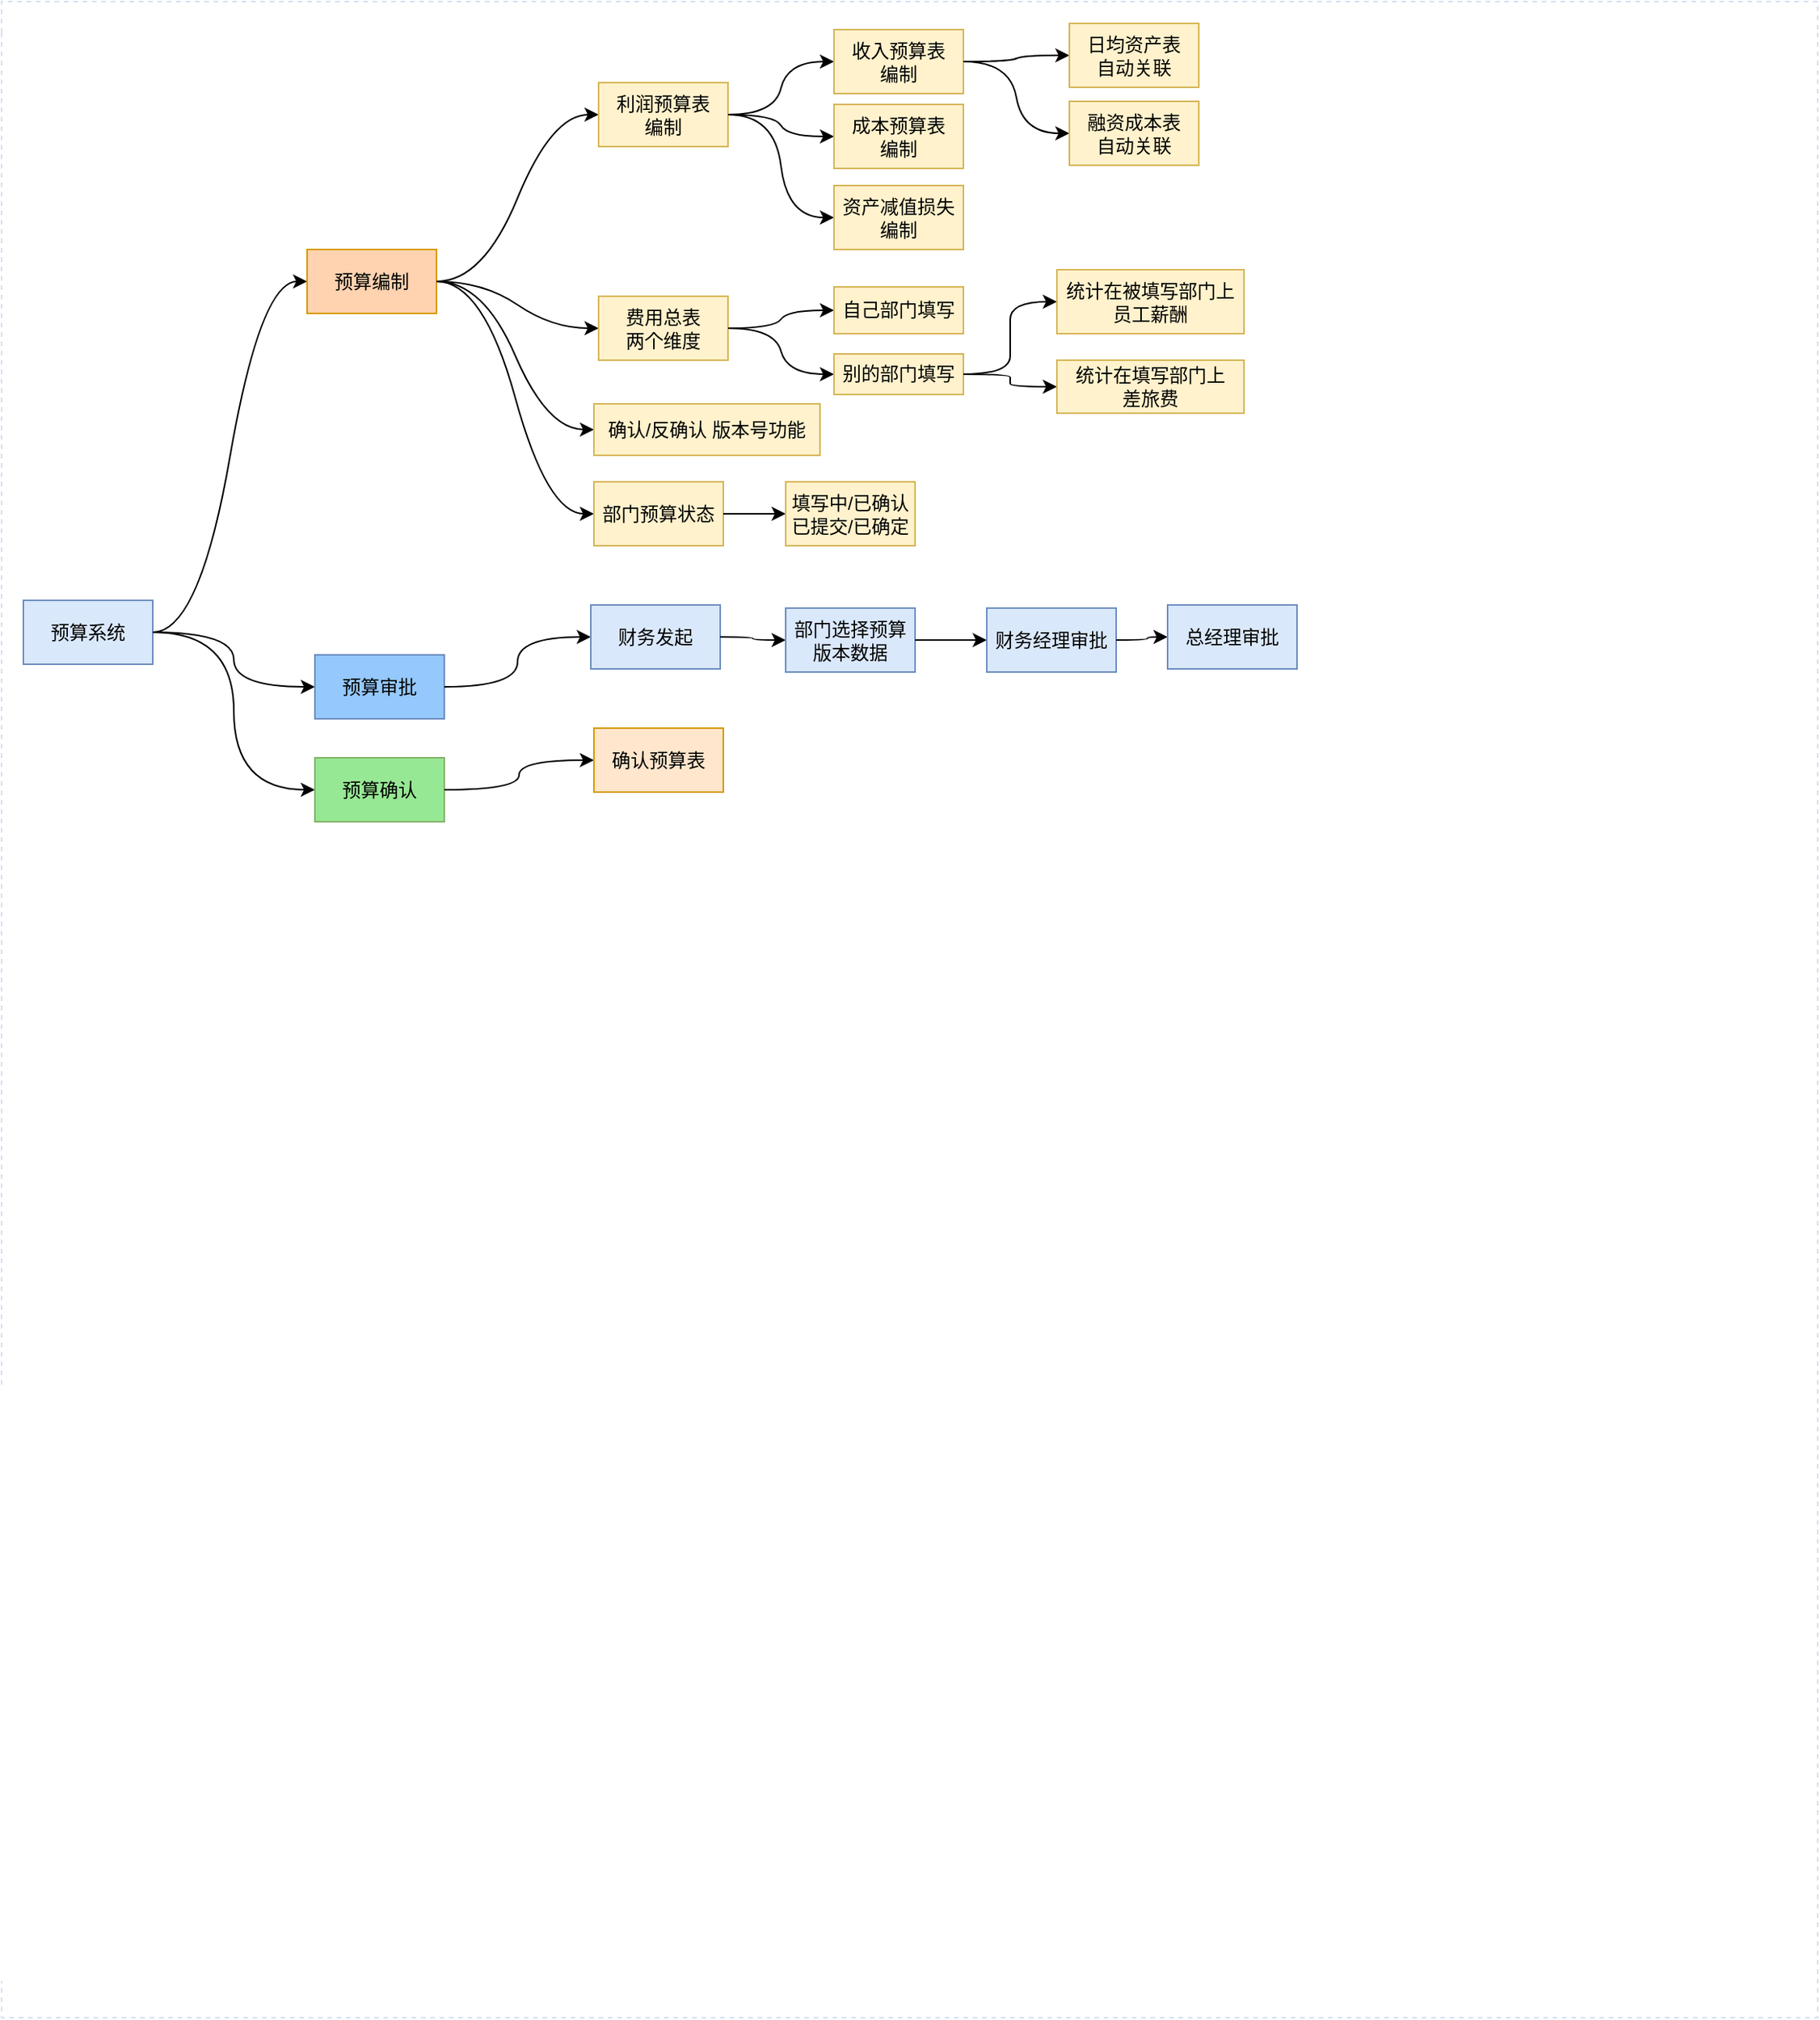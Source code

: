 <mxfile border="50" scale="3" compressed="false" locked="false" version="24.7.6">
  <diagram name="Blank" id="YmL12bMKpDGza6XwsDPr">
    <mxGraphModel dx="1355" dy="1426" grid="0" gridSize="10" guides="1" tooltips="1" connect="1" arrows="1" fold="1" page="0" pageScale="1" pageWidth="827" pageHeight="1169" background="none" math="1" shadow="0">
      <root>
        <mxCell id="X5NqExCQtvZxIxQ7pmgY-0" />
        <mxCell id="1" parent="X5NqExCQtvZxIxQ7pmgY-0" />
        <mxCell id="Gr0Zq-AI6Quabplr0KPa-179" value="" style="swimlane;html=1;startSize=20;horizontal=1;containerType=tree;labelBackgroundColor=none;strokeColor=#D4E1F5;strokeWidth=1;fillColor=none;fontFamily=Comic Sans MS;fontSize=9;swimlaneLine=0;dashed=1;collapsible=0;swimlaneFillColor=default;" parent="1" vertex="1">
          <mxGeometry x="-190" y="-625" width="1165" height="1293" as="geometry" />
        </mxCell>
        <mxCell id="Liw7ZN7XDZ7YaYjhqiWV-25" value="预算系统" style="rounded=0;whiteSpace=wrap;html=1;fillColor=#dae8fc;strokeColor=#6c8ebf;" parent="Gr0Zq-AI6Quabplr0KPa-179" vertex="1">
          <mxGeometry x="14" y="384" width="83" height="41" as="geometry" />
        </mxCell>
        <mxCell id="Liw7ZN7XDZ7YaYjhqiWV-26" value="" style="edgeStyle=entityRelationEdgeStyle;rounded=0;orthogonalLoop=1;jettySize=auto;html=1;curved=1;" parent="Gr0Zq-AI6Quabplr0KPa-179" source="Liw7ZN7XDZ7YaYjhqiWV-25" target="Liw7ZN7XDZ7YaYjhqiWV-27" edge="1">
          <mxGeometry relative="1" as="geometry" />
        </mxCell>
        <mxCell id="Liw7ZN7XDZ7YaYjhqiWV-27" value="预算编制" style="rounded=0;whiteSpace=wrap;html=1;fillColor=#FFD2B0;strokeColor=#d79b00;" parent="Gr0Zq-AI6Quabplr0KPa-179" vertex="1">
          <mxGeometry x="196" y="159" width="83" height="41" as="geometry" />
        </mxCell>
        <mxCell id="Liw7ZN7XDZ7YaYjhqiWV-28" value="" style="edgeStyle=orthogonalEdgeStyle;rounded=0;orthogonalLoop=1;jettySize=auto;html=1;curved=1;" parent="Gr0Zq-AI6Quabplr0KPa-179" source="Liw7ZN7XDZ7YaYjhqiWV-25" target="Liw7ZN7XDZ7YaYjhqiWV-29" edge="1">
          <mxGeometry relative="1" as="geometry" />
        </mxCell>
        <mxCell id="Liw7ZN7XDZ7YaYjhqiWV-29" value="预算审批" style="rounded=0;whiteSpace=wrap;html=1;fillColor=#95C8FC;strokeColor=#6c8ebf;" parent="Gr0Zq-AI6Quabplr0KPa-179" vertex="1">
          <mxGeometry x="201" y="419.0" width="83" height="41" as="geometry" />
        </mxCell>
        <mxCell id="Liw7ZN7XDZ7YaYjhqiWV-30" value="" style="edgeStyle=orthogonalEdgeStyle;rounded=0;orthogonalLoop=1;jettySize=auto;html=1;curved=1;entryX=0;entryY=0.5;entryDx=0;entryDy=0;" parent="Gr0Zq-AI6Quabplr0KPa-179" source="Liw7ZN7XDZ7YaYjhqiWV-25" target="Liw7ZN7XDZ7YaYjhqiWV-31" edge="1">
          <mxGeometry relative="1" as="geometry" />
        </mxCell>
        <mxCell id="Liw7ZN7XDZ7YaYjhqiWV-31" value="预算确认" style="rounded=0;whiteSpace=wrap;html=1;fillColor=#97E894;strokeColor=#82b366;" parent="Gr0Zq-AI6Quabplr0KPa-179" vertex="1">
          <mxGeometry x="201" y="485.0" width="83" height="41" as="geometry" />
        </mxCell>
        <mxCell id="Xso-ELONYzY4eR0CgQhz-1" value="" style="edgeStyle=entityRelationEdgeStyle;rounded=0;orthogonalLoop=1;jettySize=auto;html=1;curved=1;" edge="1" target="Xso-ELONYzY4eR0CgQhz-2" source="Liw7ZN7XDZ7YaYjhqiWV-27" parent="Gr0Zq-AI6Quabplr0KPa-179">
          <mxGeometry relative="1" as="geometry">
            <mxPoint x="54" y="511" as="sourcePoint" />
          </mxGeometry>
        </mxCell>
        <mxCell id="Xso-ELONYzY4eR0CgQhz-2" value="确认/反确认 版本号功能" style="rounded=0;whiteSpace=wrap;html=1;fillColor=#fff2cc;strokeColor=#d6b656;" vertex="1" parent="Gr0Zq-AI6Quabplr0KPa-179">
          <mxGeometry x="380" y="258" width="145" height="33" as="geometry" />
        </mxCell>
        <mxCell id="Xso-ELONYzY4eR0CgQhz-5" value="" style="edgeStyle=entityRelationEdgeStyle;rounded=0;orthogonalLoop=1;jettySize=auto;html=1;curved=1;" edge="1" target="Xso-ELONYzY4eR0CgQhz-6" source="Liw7ZN7XDZ7YaYjhqiWV-27" parent="Gr0Zq-AI6Quabplr0KPa-179">
          <mxGeometry relative="1" as="geometry">
            <mxPoint x="71" y="254" as="sourcePoint" />
            <Array as="points">
              <mxPoint x="314" y="243" />
            </Array>
          </mxGeometry>
        </mxCell>
        <mxCell id="Xso-ELONYzY4eR0CgQhz-6" value="费用总表&lt;div&gt;两个维度&lt;/div&gt;" style="rounded=0;whiteSpace=wrap;html=1;fillColor=#fff2cc;strokeColor=#d6b656;" vertex="1" parent="Gr0Zq-AI6Quabplr0KPa-179">
          <mxGeometry x="383" y="189" width="83" height="41" as="geometry" />
        </mxCell>
        <mxCell id="Xso-ELONYzY4eR0CgQhz-17" value="" style="edgeStyle=entityRelationEdgeStyle;rounded=0;orthogonalLoop=1;jettySize=auto;html=1;curved=1;" edge="1" target="Xso-ELONYzY4eR0CgQhz-18" source="Xso-ELONYzY4eR0CgQhz-6" parent="Gr0Zq-AI6Quabplr0KPa-179">
          <mxGeometry relative="1" as="geometry">
            <mxPoint x="316" y="344" as="sourcePoint" />
          </mxGeometry>
        </mxCell>
        <mxCell id="Xso-ELONYzY4eR0CgQhz-18" value="自己部门填写" style="rounded=0;whiteSpace=wrap;html=1;fillColor=#fff2cc;strokeColor=#d6b656;" vertex="1" parent="Gr0Zq-AI6Quabplr0KPa-179">
          <mxGeometry x="534" y="183" width="83" height="30" as="geometry" />
        </mxCell>
        <mxCell id="Xso-ELONYzY4eR0CgQhz-19" value="" style="edgeStyle=entityRelationEdgeStyle;rounded=0;orthogonalLoop=1;jettySize=auto;html=1;curved=1;" edge="1" target="Xso-ELONYzY4eR0CgQhz-20" source="Liw7ZN7XDZ7YaYjhqiWV-27" parent="Gr0Zq-AI6Quabplr0KPa-179">
          <mxGeometry relative="1" as="geometry">
            <mxPoint x="129" y="461" as="sourcePoint" />
          </mxGeometry>
        </mxCell>
        <mxCell id="Xso-ELONYzY4eR0CgQhz-20" value="利润预算表&lt;div&gt;编制&lt;/div&gt;" style="rounded=0;whiteSpace=wrap;html=1;fillColor=#fff2cc;strokeColor=#d6b656;" vertex="1" parent="Gr0Zq-AI6Quabplr0KPa-179">
          <mxGeometry x="383" y="52" width="83" height="41" as="geometry" />
        </mxCell>
        <mxCell id="Xso-ELONYzY4eR0CgQhz-23" value="" style="edgeStyle=orthogonalEdgeStyle;rounded=0;orthogonalLoop=1;jettySize=auto;html=1;curved=1;" edge="1" target="Xso-ELONYzY4eR0CgQhz-24" source="Liw7ZN7XDZ7YaYjhqiWV-29" parent="Gr0Zq-AI6Quabplr0KPa-179">
          <mxGeometry relative="1" as="geometry">
            <mxPoint x="105" y="445" as="sourcePoint" />
          </mxGeometry>
        </mxCell>
        <mxCell id="Xso-ELONYzY4eR0CgQhz-24" value="财务发起" style="rounded=0;whiteSpace=wrap;html=1;fillColor=#dae8fc;strokeColor=#6c8ebf;" vertex="1" parent="Gr0Zq-AI6Quabplr0KPa-179">
          <mxGeometry x="378" y="387" width="83" height="41" as="geometry" />
        </mxCell>
        <mxCell id="Xso-ELONYzY4eR0CgQhz-25" value="" style="edgeStyle=entityRelationEdgeStyle;rounded=0;orthogonalLoop=1;jettySize=auto;html=1;curved=1;" edge="1" target="Xso-ELONYzY4eR0CgQhz-26" source="Xso-ELONYzY4eR0CgQhz-20" parent="Gr0Zq-AI6Quabplr0KPa-179">
          <mxGeometry relative="1" as="geometry">
            <mxPoint x="343" y="66" as="sourcePoint" />
          </mxGeometry>
        </mxCell>
        <mxCell id="Xso-ELONYzY4eR0CgQhz-26" value="收入预算表&lt;div&gt;编制&lt;/div&gt;" style="rounded=0;whiteSpace=wrap;html=1;fillColor=#fff2cc;strokeColor=#d6b656;" vertex="1" parent="Gr0Zq-AI6Quabplr0KPa-179">
          <mxGeometry x="534" y="18" width="83" height="41" as="geometry" />
        </mxCell>
        <mxCell id="Xso-ELONYzY4eR0CgQhz-31" value="" style="edgeStyle=entityRelationEdgeStyle;rounded=0;orthogonalLoop=1;jettySize=auto;html=1;curved=1;" edge="1" target="Xso-ELONYzY4eR0CgQhz-32" source="Xso-ELONYzY4eR0CgQhz-20" parent="Gr0Zq-AI6Quabplr0KPa-179">
          <mxGeometry relative="1" as="geometry">
            <mxPoint x="339" y="-75" as="sourcePoint" />
          </mxGeometry>
        </mxCell>
        <mxCell id="Xso-ELONYzY4eR0CgQhz-32" value="资产减值损失编制" style="rounded=0;whiteSpace=wrap;html=1;fillColor=#fff2cc;strokeColor=#d6b656;" vertex="1" parent="Gr0Zq-AI6Quabplr0KPa-179">
          <mxGeometry x="534" y="118" width="83" height="41" as="geometry" />
        </mxCell>
        <mxCell id="Xso-ELONYzY4eR0CgQhz-33" value="" style="edgeStyle=entityRelationEdgeStyle;rounded=0;orthogonalLoop=1;jettySize=auto;html=1;curved=1;" edge="1" target="Xso-ELONYzY4eR0CgQhz-34" source="Xso-ELONYzY4eR0CgQhz-26" parent="Gr0Zq-AI6Quabplr0KPa-179">
          <mxGeometry relative="1" as="geometry">
            <mxPoint x="482" y="-175" as="sourcePoint" />
          </mxGeometry>
        </mxCell>
        <mxCell id="Xso-ELONYzY4eR0CgQhz-34" value="融资成本表&lt;div&gt;自动关联&lt;/div&gt;" style="rounded=0;whiteSpace=wrap;html=1;fillColor=#fff2cc;strokeColor=#d6b656;" vertex="1" parent="Gr0Zq-AI6Quabplr0KPa-179">
          <mxGeometry x="685" y="64" width="83" height="41" as="geometry" />
        </mxCell>
        <mxCell id="Xso-ELONYzY4eR0CgQhz-35" value="" style="edgeStyle=entityRelationEdgeStyle;rounded=0;orthogonalLoop=1;jettySize=auto;html=1;curved=1;" edge="1" target="Xso-ELONYzY4eR0CgQhz-36" source="Xso-ELONYzY4eR0CgQhz-20" parent="Gr0Zq-AI6Quabplr0KPa-179">
          <mxGeometry relative="1" as="geometry">
            <mxPoint x="338" y="-38" as="sourcePoint" />
          </mxGeometry>
        </mxCell>
        <mxCell id="Xso-ELONYzY4eR0CgQhz-36" value="成本预算表&lt;div&gt;编制&lt;/div&gt;" style="rounded=0;whiteSpace=wrap;html=1;fillColor=#fff2cc;strokeColor=#d6b656;" vertex="1" parent="Gr0Zq-AI6Quabplr0KPa-179">
          <mxGeometry x="534" y="66" width="83" height="41" as="geometry" />
        </mxCell>
        <mxCell id="Xso-ELONYzY4eR0CgQhz-37" value="" style="edgeStyle=entityRelationEdgeStyle;rounded=0;orthogonalLoop=1;jettySize=auto;html=1;curved=1;" edge="1" target="Xso-ELONYzY4eR0CgQhz-38" source="Xso-ELONYzY4eR0CgQhz-26" parent="Gr0Zq-AI6Quabplr0KPa-179">
          <mxGeometry relative="1" as="geometry">
            <mxPoint x="490" y="-151" as="sourcePoint" />
          </mxGeometry>
        </mxCell>
        <mxCell id="Xso-ELONYzY4eR0CgQhz-38" value="日均资产表&lt;div&gt;自动关联&lt;/div&gt;" style="rounded=0;whiteSpace=wrap;html=1;fillColor=#fff2cc;strokeColor=#d6b656;" vertex="1" parent="Gr0Zq-AI6Quabplr0KPa-179">
          <mxGeometry x="685" y="14" width="83" height="41" as="geometry" />
        </mxCell>
        <mxCell id="Xso-ELONYzY4eR0CgQhz-39" value="" style="edgeStyle=entityRelationEdgeStyle;rounded=0;orthogonalLoop=1;jettySize=auto;html=1;curved=1;" edge="1" target="Xso-ELONYzY4eR0CgQhz-40" source="Xso-ELONYzY4eR0CgQhz-6" parent="Gr0Zq-AI6Quabplr0KPa-179">
          <mxGeometry relative="1" as="geometry">
            <mxPoint x="69" y="-331" as="sourcePoint" />
            <Array as="points">
              <mxPoint x="104" y="-268" />
            </Array>
          </mxGeometry>
        </mxCell>
        <mxCell id="Xso-ELONYzY4eR0CgQhz-40" value="别的部门填写" style="rounded=0;whiteSpace=wrap;html=1;fillColor=#fff2cc;strokeColor=#d6b656;" vertex="1" parent="Gr0Zq-AI6Quabplr0KPa-179">
          <mxGeometry x="534" y="226" width="83" height="26" as="geometry" />
        </mxCell>
        <mxCell id="Xso-ELONYzY4eR0CgQhz-41" value="" style="edgeStyle=entityRelationEdgeStyle;rounded=0;orthogonalLoop=1;jettySize=auto;html=1;curved=1;" edge="1" target="Xso-ELONYzY4eR0CgQhz-42" source="Xso-ELONYzY4eR0CgQhz-40" parent="Gr0Zq-AI6Quabplr0KPa-179">
          <mxGeometry relative="1" as="geometry">
            <mxPoint x="253" y="-254" as="sourcePoint" />
            <Array as="points">
              <mxPoint x="-106" y="-779" />
            </Array>
          </mxGeometry>
        </mxCell>
        <mxCell id="Xso-ELONYzY4eR0CgQhz-42" value="统计在被填写部门上&lt;div&gt;员工薪酬&lt;/div&gt;" style="rounded=0;whiteSpace=wrap;html=1;fillColor=#fff2cc;strokeColor=#d6b656;" vertex="1" parent="Gr0Zq-AI6Quabplr0KPa-179">
          <mxGeometry x="677" y="172" width="120" height="41" as="geometry" />
        </mxCell>
        <mxCell id="Xso-ELONYzY4eR0CgQhz-45" value="" style="edgeStyle=entityRelationEdgeStyle;rounded=0;orthogonalLoop=1;jettySize=auto;html=1;curved=1;" edge="1" target="Xso-ELONYzY4eR0CgQhz-46" source="Xso-ELONYzY4eR0CgQhz-40" parent="Gr0Zq-AI6Quabplr0KPa-179">
          <mxGeometry relative="1" as="geometry">
            <mxPoint x="253" y="-254" as="sourcePoint" />
            <Array as="points">
              <mxPoint x="-106" y="-779" />
            </Array>
          </mxGeometry>
        </mxCell>
        <mxCell id="Xso-ELONYzY4eR0CgQhz-46" value="统计在填写部门上&lt;div&gt;差旅费&lt;/div&gt;" style="rounded=0;whiteSpace=wrap;html=1;fillColor=#fff2cc;strokeColor=#d6b656;" vertex="1" parent="Gr0Zq-AI6Quabplr0KPa-179">
          <mxGeometry x="677" y="230" width="120" height="34" as="geometry" />
        </mxCell>
        <mxCell id="Xso-ELONYzY4eR0CgQhz-99" value="" style="edgeStyle=orthogonalEdgeStyle;rounded=0;orthogonalLoop=1;jettySize=auto;html=1;curved=1;" edge="1" target="Xso-ELONYzY4eR0CgQhz-100" source="Xso-ELONYzY4eR0CgQhz-24" parent="Gr0Zq-AI6Quabplr0KPa-179">
          <mxGeometry relative="1" as="geometry">
            <mxPoint x="153" y="-128" as="sourcePoint" />
          </mxGeometry>
        </mxCell>
        <mxCell id="Xso-ELONYzY4eR0CgQhz-100" value="部门选择预算版本数据" style="rounded=0;whiteSpace=wrap;html=1;fillColor=#dae8fc;strokeColor=#6c8ebf;" vertex="1" parent="Gr0Zq-AI6Quabplr0KPa-179">
          <mxGeometry x="503" y="389" width="83" height="41" as="geometry" />
        </mxCell>
        <mxCell id="Xso-ELONYzY4eR0CgQhz-101" value="" style="edgeStyle=orthogonalEdgeStyle;rounded=0;orthogonalLoop=1;jettySize=auto;html=1;curved=1;" edge="1" target="Xso-ELONYzY4eR0CgQhz-102" source="Xso-ELONYzY4eR0CgQhz-100" parent="Gr0Zq-AI6Quabplr0KPa-179">
          <mxGeometry relative="1" as="geometry">
            <mxPoint x="317" y="-161" as="sourcePoint" />
          </mxGeometry>
        </mxCell>
        <mxCell id="Xso-ELONYzY4eR0CgQhz-102" value="财务经理审批" style="rounded=0;whiteSpace=wrap;html=1;fillColor=#dae8fc;strokeColor=#6c8ebf;" vertex="1" parent="Gr0Zq-AI6Quabplr0KPa-179">
          <mxGeometry x="632" y="389" width="83" height="41" as="geometry" />
        </mxCell>
        <mxCell id="Xso-ELONYzY4eR0CgQhz-103" value="" style="edgeStyle=orthogonalEdgeStyle;rounded=0;orthogonalLoop=1;jettySize=auto;html=1;curved=1;" edge="1" target="Xso-ELONYzY4eR0CgQhz-104" source="Xso-ELONYzY4eR0CgQhz-102" parent="Gr0Zq-AI6Quabplr0KPa-179">
          <mxGeometry relative="1" as="geometry">
            <mxPoint x="440" y="-161" as="sourcePoint" />
          </mxGeometry>
        </mxCell>
        <mxCell id="Xso-ELONYzY4eR0CgQhz-104" value="总经理审批" style="rounded=0;whiteSpace=wrap;html=1;fillColor=#dae8fc;strokeColor=#6c8ebf;" vertex="1" parent="Gr0Zq-AI6Quabplr0KPa-179">
          <mxGeometry x="748" y="387" width="83" height="41" as="geometry" />
        </mxCell>
        <mxCell id="Xso-ELONYzY4eR0CgQhz-105" value="" style="edgeStyle=orthogonalEdgeStyle;rounded=0;orthogonalLoop=1;jettySize=auto;html=1;curved=1;entryX=0;entryY=0.5;entryDx=0;entryDy=0;" edge="1" target="Xso-ELONYzY4eR0CgQhz-106" source="Liw7ZN7XDZ7YaYjhqiWV-31" parent="Gr0Zq-AI6Quabplr0KPa-179">
          <mxGeometry relative="1" as="geometry">
            <mxPoint x="-62" y="-81" as="sourcePoint" />
          </mxGeometry>
        </mxCell>
        <mxCell id="Xso-ELONYzY4eR0CgQhz-106" value="确认预算表" style="rounded=0;whiteSpace=wrap;html=1;fillColor=#ffe6cc;strokeColor=#d79b00;" vertex="1" parent="Gr0Zq-AI6Quabplr0KPa-179">
          <mxGeometry x="380" y="466.0" width="83" height="41" as="geometry" />
        </mxCell>
        <mxCell id="Xso-ELONYzY4eR0CgQhz-110" value="" style="edgeStyle=entityRelationEdgeStyle;rounded=0;orthogonalLoop=1;jettySize=auto;html=1;curved=1;" edge="1" target="Xso-ELONYzY4eR0CgQhz-111" source="Liw7ZN7XDZ7YaYjhqiWV-27" parent="Gr0Zq-AI6Quabplr0KPa-179">
          <mxGeometry relative="1" as="geometry">
            <mxPoint x="-4" y="-153" as="sourcePoint" />
          </mxGeometry>
        </mxCell>
        <mxCell id="Xso-ELONYzY4eR0CgQhz-111" value="部门预算状态" style="rounded=0;whiteSpace=wrap;html=1;fillColor=#fff2cc;strokeColor=#d6b656;" vertex="1" parent="Gr0Zq-AI6Quabplr0KPa-179">
          <mxGeometry x="380" y="308" width="83" height="41" as="geometry" />
        </mxCell>
        <mxCell id="Xso-ELONYzY4eR0CgQhz-112" value="" style="edgeStyle=entityRelationEdgeStyle;rounded=0;orthogonalLoop=1;jettySize=auto;html=1;curved=1;" edge="1" target="Xso-ELONYzY4eR0CgQhz-113" source="Xso-ELONYzY4eR0CgQhz-111" parent="Gr0Zq-AI6Quabplr0KPa-179">
          <mxGeometry relative="1" as="geometry">
            <mxPoint x="169" y="-407" as="sourcePoint" />
          </mxGeometry>
        </mxCell>
        <mxCell id="Xso-ELONYzY4eR0CgQhz-113" value="填写中/已确认&lt;div&gt;已提交/已确定&lt;/div&gt;" style="rounded=0;whiteSpace=wrap;html=1;fillColor=#fff2cc;strokeColor=#d6b656;" vertex="1" parent="Gr0Zq-AI6Quabplr0KPa-179">
          <mxGeometry x="503" y="308" width="83" height="41" as="geometry" />
        </mxCell>
      </root>
    </mxGraphModel>
  </diagram>
</mxfile>
